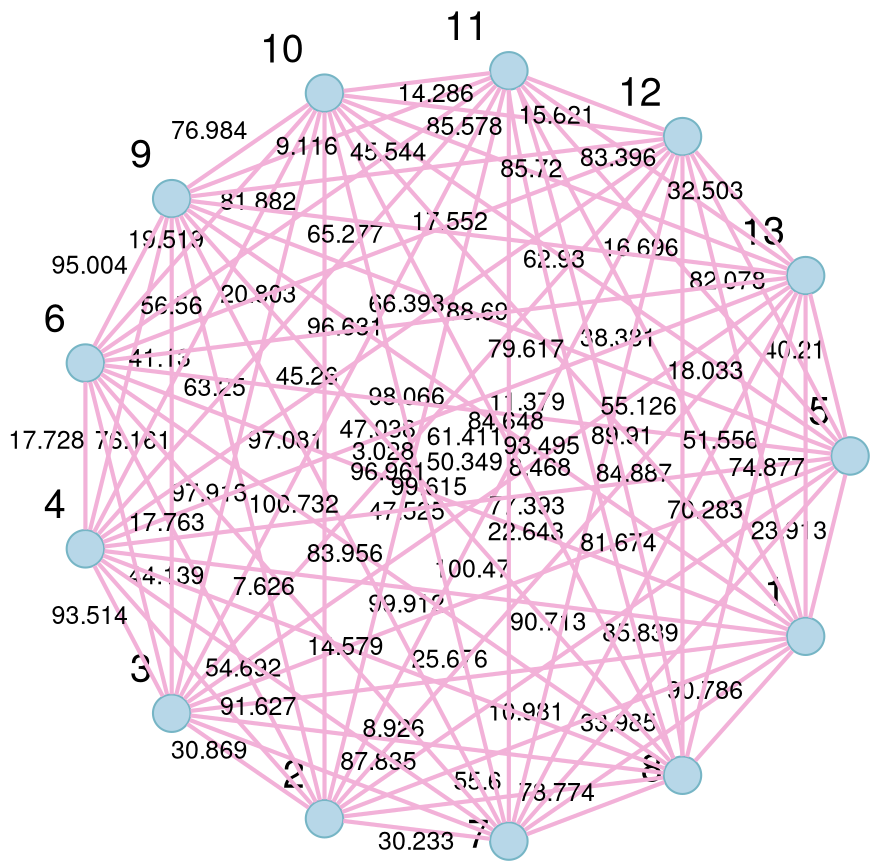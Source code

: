 digraph graph_visual_13n_13m {

	layout=circo
	fontname="Helvetica,Arial,sans-serif"
	node [fontname="Helvetica,Arial,sans-serif", fontsize=19, style=filled, shape=circle, height=0.25, color="#76b5c5", fillcolor="#b7d7e8"]
	edge [fontname="Helvetica,Arial,sans-serif", fontsize=12, color="#f2b1d8", penwidth=2]
	rankdir=LR;

	node [style=filled, shape=circle, height=0.25]
	edge [dir=none]
	1	[xlabel=1, label=""]
	2	[xlabel=2, label=""]
	3	[xlabel=3, label=""]
	4	[xlabel=4, label=""]
	5	[xlabel=5, label=""]
	6	[xlabel=6, label=""]
	7	[xlabel=7, label=""]
	8	[xlabel=8, label=""]
	9	[xlabel=9, label=""]
	10	[xlabel=10, label=""]
	11	[xlabel=11, label=""]
	12	[xlabel=12, label=""]
	13	[xlabel=13, label=""]

	2 -> 1 [label=10.981 ]
	3 -> 2 [label=30.869 ]
	4 -> 2 [label=54.692 ]
	5 -> 1 [label=23.913 ]
	6 -> 3 [label=17.763 ]
	7 -> 2 [label=30.233 ]
	8 -> 6 [label=83.956 ]
	9 -> 6 [label=95.004 ]
	10 -> 1 [label=79.617 ]
	11 -> 8 [label=55.126 ]
	12 -> 1 [label=18.033 ]
	13 -> 1 [label=74.877 ]
	3 -> 11 [label=45.26 ]
	10 -> 13 [label=85.72 ]
	8 -> 13 [label=70.283 ]
	2 -> 8 [label=55.6 ]
	1 -> 4 [label=99.912 ]
	8 -> 12 [label=51.556 ]
	9 -> 12 [label=45.544 ]
	1 -> 11 [label=38.381 ]
	2 -> 11 [label=47.038 ]
	12 -> 13 [label=32.503 ]
	5 -> 11 [label=16.696 ]
	2 -> 12 [label=50.349 ]
	2 -> 6 [label=44.139 ]
	4 -> 8 [label=14.579 ]
	2 -> 10 [label=97.081 ]
	3 -> 8 [label=8.926 ]
	5 -> 12 [label=82.078 ]
	6 -> 13 [label=66.393 ]
	2 -> 9 [label=97.913 ]
	5 -> 9 [label=88.69 ]
	7 -> 8 [label=78.774 ]
	3 -> 4 [label=93.514 ]
	4 -> 6 [label=17.728 ]
	3 -> 9 [label=76.161 ]
	9 -> 13 [label=17.552 ]
	2 -> 13 [label=22.643 ]
	8 -> 9 [label=96.961 ]
	7 -> 13 [label=81.674 ]
	4 -> 13 [label=98.066 ]
	6 -> 12 [label=65.277 ]
	7 -> 12 [label=84.887 ]
	10 -> 11 [label=14.286 ]
	11 -> 13 [label=83.396 ]
	1 -> 9 [label=11.379 ]
	7 -> 11 [label=8.468 ]
	11 -> 12 [label=15.621 ]
	4 -> 11 [label=20.803 ]
	6 -> 7 [label=7.626 ]
	7 -> 10 [label=3.028 ]
	4 -> 7 [label=91.627 ]
	10 -> 12 [label=85.578 ]
	6 -> 11 [label=81.882 ]
	3 -> 10 [label=63.25 ]
	3 -> 13 [label=77.393 ]
	1 -> 6 [label=47.525 ]
	5 -> 7 [label=85.839 ]
	4 -> 5 [label=99.615 ]
	6 -> 10 [label=19.519 ]
	3 -> 7 [label=87.835 ]
	4 -> 9 [label=41.13 ]
	5 -> 13 [label=40.21 ]
	5 -> 10 [label=62.93 ]
	3 -> 5 [label=100.47 ]
	2 -> 5 [label=90.713 ]
	7 -> 9 [label=100.732 ]
	5 -> 6 [label=84.648 ]
	4 -> 12 [label=96.631 ]
	9 -> 10 [label=76.984 ]
	4 -> 10 [label=56.56 ]
	1 -> 3 [label=25.676 ]
	8 -> 10 [label=93.495 ]
	1 -> 8 [label=90.786 ]
	8 -> 11 [label=89.91 ]
	1 -> 7 [label=33.985 ]
	9 -> 11 [label=9.116 ]
	3 -> 12 [label=61.411 ]
}
